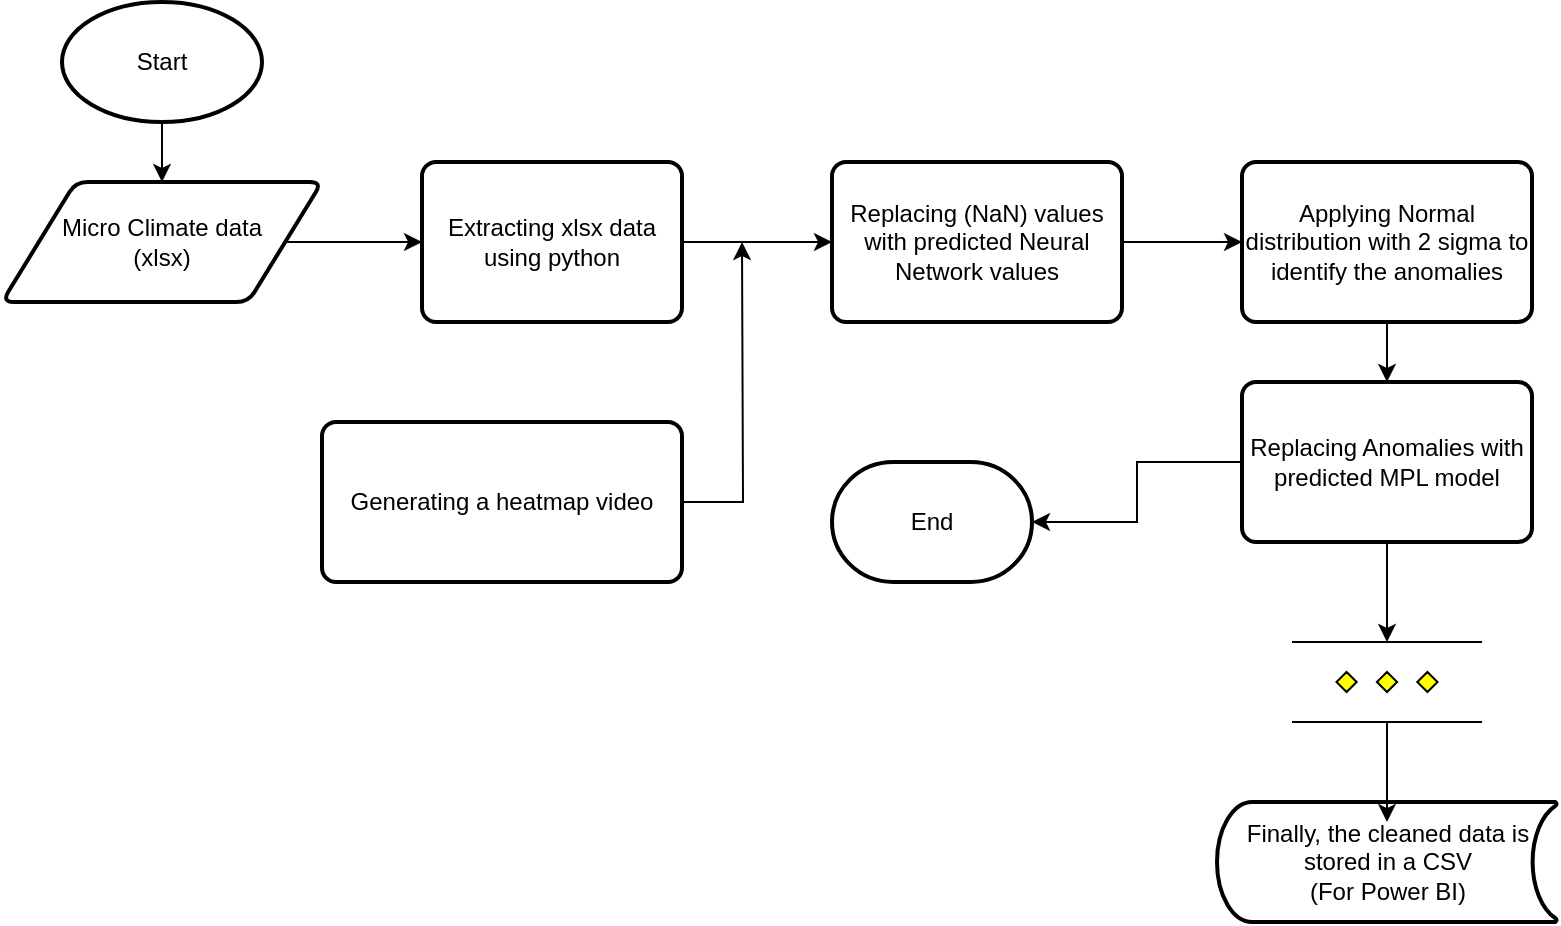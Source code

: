 <mxfile version="24.7.6" pages="3">
  <diagram name="Page-1" id="CPQKaQ21vzjrYLE9x-X7">
    <mxGraphModel dx="1290" dy="618" grid="1" gridSize="10" guides="1" tooltips="1" connect="1" arrows="1" fold="1" page="1" pageScale="1" pageWidth="850" pageHeight="1100" math="0" shadow="0">
      <root>
        <mxCell id="0" />
        <mxCell id="1" parent="0" />
        <mxCell id="3qgU8LnUS7B_zHF55kds-11" style="edgeStyle=orthogonalEdgeStyle;rounded=0;orthogonalLoop=1;jettySize=auto;html=1;exitX=0.5;exitY=1;exitDx=0;exitDy=0;exitPerimeter=0;entryX=0.5;entryY=0;entryDx=0;entryDy=0;" parent="1" source="3qgU8LnUS7B_zHF55kds-3" target="3qgU8LnUS7B_zHF55kds-4" edge="1">
          <mxGeometry relative="1" as="geometry" />
        </mxCell>
        <mxCell id="3qgU8LnUS7B_zHF55kds-3" value="Start" style="strokeWidth=2;html=1;shape=mxgraph.flowchart.start_1;whiteSpace=wrap;" parent="1" vertex="1">
          <mxGeometry x="40" y="40" width="100" height="60" as="geometry" />
        </mxCell>
        <mxCell id="3qgU8LnUS7B_zHF55kds-12" style="edgeStyle=orthogonalEdgeStyle;rounded=0;orthogonalLoop=1;jettySize=auto;html=1;exitX=1;exitY=0.5;exitDx=0;exitDy=0;entryX=0;entryY=0.5;entryDx=0;entryDy=0;" parent="1" source="3qgU8LnUS7B_zHF55kds-4" target="3qgU8LnUS7B_zHF55kds-5" edge="1">
          <mxGeometry relative="1" as="geometry" />
        </mxCell>
        <mxCell id="3qgU8LnUS7B_zHF55kds-4" value="Micro Climate data&lt;div&gt;(xlsx)&lt;/div&gt;" style="shape=parallelogram;html=1;strokeWidth=2;perimeter=parallelogramPerimeter;whiteSpace=wrap;rounded=1;arcSize=12;size=0.23;" parent="1" vertex="1">
          <mxGeometry x="10" y="130" width="160" height="60" as="geometry" />
        </mxCell>
        <mxCell id="3qgU8LnUS7B_zHF55kds-20" style="edgeStyle=orthogonalEdgeStyle;rounded=0;orthogonalLoop=1;jettySize=auto;html=1;exitX=1;exitY=0.5;exitDx=0;exitDy=0;entryX=0;entryY=0.5;entryDx=0;entryDy=0;" parent="1" source="3qgU8LnUS7B_zHF55kds-5" target="3qgU8LnUS7B_zHF55kds-6" edge="1">
          <mxGeometry relative="1" as="geometry" />
        </mxCell>
        <mxCell id="3qgU8LnUS7B_zHF55kds-5" value="Extracting xlsx data using python" style="rounded=1;whiteSpace=wrap;html=1;absoluteArcSize=1;arcSize=14;strokeWidth=2;" parent="1" vertex="1">
          <mxGeometry x="220" y="120" width="130" height="80" as="geometry" />
        </mxCell>
        <mxCell id="3qgU8LnUS7B_zHF55kds-21" style="edgeStyle=orthogonalEdgeStyle;rounded=0;orthogonalLoop=1;jettySize=auto;html=1;exitX=1;exitY=0.5;exitDx=0;exitDy=0;entryX=0;entryY=0.5;entryDx=0;entryDy=0;" parent="1" source="3qgU8LnUS7B_zHF55kds-6" target="3qgU8LnUS7B_zHF55kds-8" edge="1">
          <mxGeometry relative="1" as="geometry" />
        </mxCell>
        <mxCell id="3qgU8LnUS7B_zHF55kds-6" value="Replacing (NaN) values with predicted Neural Network values" style="rounded=1;whiteSpace=wrap;html=1;absoluteArcSize=1;arcSize=14;strokeWidth=2;" parent="1" vertex="1">
          <mxGeometry x="425" y="120" width="145" height="80" as="geometry" />
        </mxCell>
        <mxCell id="3qgU8LnUS7B_zHF55kds-22" style="edgeStyle=orthogonalEdgeStyle;rounded=0;orthogonalLoop=1;jettySize=auto;html=1;exitX=0.5;exitY=1;exitDx=0;exitDy=0;entryX=0.5;entryY=0;entryDx=0;entryDy=0;" parent="1" source="3qgU8LnUS7B_zHF55kds-8" target="3qgU8LnUS7B_zHF55kds-9" edge="1">
          <mxGeometry relative="1" as="geometry" />
        </mxCell>
        <mxCell id="3qgU8LnUS7B_zHF55kds-8" value="Applying Normal distribution with 2 sigma to identify the anomalies" style="rounded=1;whiteSpace=wrap;html=1;absoluteArcSize=1;arcSize=14;strokeWidth=2;" parent="1" vertex="1">
          <mxGeometry x="630" y="120" width="145" height="80" as="geometry" />
        </mxCell>
        <mxCell id="3qgU8LnUS7B_zHF55kds-9" value="Replacing Anomalies with predicted MPL model" style="rounded=1;whiteSpace=wrap;html=1;absoluteArcSize=1;arcSize=14;strokeWidth=2;" parent="1" vertex="1">
          <mxGeometry x="630" y="230" width="145" height="80" as="geometry" />
        </mxCell>
        <mxCell id="3qgU8LnUS7B_zHF55kds-10" value="End" style="strokeWidth=2;html=1;shape=mxgraph.flowchart.terminator;whiteSpace=wrap;" parent="1" vertex="1">
          <mxGeometry x="425" y="270" width="100" height="60" as="geometry" />
        </mxCell>
        <mxCell id="3qgU8LnUS7B_zHF55kds-13" value="Finally, the cleaned data is stored in a CSV&lt;div&gt;(For Power BI)&lt;/div&gt;" style="strokeWidth=2;html=1;shape=mxgraph.flowchart.stored_data;whiteSpace=wrap;" parent="1" vertex="1">
          <mxGeometry x="617.5" y="440" width="170" height="60" as="geometry" />
        </mxCell>
        <mxCell id="3qgU8LnUS7B_zHF55kds-14" value="" style="verticalLabelPosition=bottom;verticalAlign=top;html=1;shape=mxgraph.flowchart.parallel_mode;pointerEvents=1" parent="1" vertex="1">
          <mxGeometry x="655" y="360" width="95" height="40" as="geometry" />
        </mxCell>
        <mxCell id="3qgU8LnUS7B_zHF55kds-16" style="edgeStyle=orthogonalEdgeStyle;rounded=0;orthogonalLoop=1;jettySize=auto;html=1;exitX=0.5;exitY=1;exitDx=0;exitDy=0;entryX=0.5;entryY=0;entryDx=0;entryDy=0;entryPerimeter=0;" parent="1" source="3qgU8LnUS7B_zHF55kds-9" target="3qgU8LnUS7B_zHF55kds-14" edge="1">
          <mxGeometry relative="1" as="geometry" />
        </mxCell>
        <mxCell id="3qgU8LnUS7B_zHF55kds-17" style="edgeStyle=orthogonalEdgeStyle;rounded=0;orthogonalLoop=1;jettySize=auto;html=1;exitX=0.5;exitY=1;exitDx=0;exitDy=0;exitPerimeter=0;entryX=0.5;entryY=0.167;entryDx=0;entryDy=0;entryPerimeter=0;" parent="1" source="3qgU8LnUS7B_zHF55kds-14" target="3qgU8LnUS7B_zHF55kds-13" edge="1">
          <mxGeometry relative="1" as="geometry" />
        </mxCell>
        <mxCell id="3qgU8LnUS7B_zHF55kds-19" style="edgeStyle=orthogonalEdgeStyle;rounded=0;orthogonalLoop=1;jettySize=auto;html=1;exitX=0;exitY=0.5;exitDx=0;exitDy=0;entryX=1;entryY=0.5;entryDx=0;entryDy=0;entryPerimeter=0;" parent="1" source="3qgU8LnUS7B_zHF55kds-9" target="3qgU8LnUS7B_zHF55kds-10" edge="1">
          <mxGeometry relative="1" as="geometry" />
        </mxCell>
        <mxCell id="3qgU8LnUS7B_zHF55kds-25" style="edgeStyle=orthogonalEdgeStyle;rounded=0;orthogonalLoop=1;jettySize=auto;html=1;exitX=1;exitY=0.5;exitDx=0;exitDy=0;" parent="1" source="3qgU8LnUS7B_zHF55kds-24" edge="1">
          <mxGeometry relative="1" as="geometry">
            <mxPoint x="380" y="160" as="targetPoint" />
          </mxGeometry>
        </mxCell>
        <mxCell id="3qgU8LnUS7B_zHF55kds-24" value="Generating a heatmap video" style="rounded=1;whiteSpace=wrap;html=1;absoluteArcSize=1;arcSize=14;strokeWidth=2;" parent="1" vertex="1">
          <mxGeometry x="170" y="250" width="180" height="80" as="geometry" />
        </mxCell>
      </root>
    </mxGraphModel>
  </diagram>
  <diagram id="bIfmprbvg096yZKr9O6m" name="Page-2">
    <mxGraphModel dx="1290" dy="618" grid="1" gridSize="10" guides="1" tooltips="1" connect="1" arrows="1" fold="1" page="1" pageScale="1" pageWidth="850" pageHeight="1100" math="0" shadow="0">
      <root>
        <mxCell id="0" />
        <mxCell id="1" parent="0" />
        <mxCell id="YXyIy0PoRjPtZu4Xh4XD-9" style="edgeStyle=orthogonalEdgeStyle;rounded=0;orthogonalLoop=1;jettySize=auto;html=1;exitX=0.5;exitY=1;exitDx=0;exitDy=0;exitPerimeter=0;entryX=0.5;entryY=0;entryDx=0;entryDy=0;" parent="1" source="6A8pYVgBzi6IYwOFSxFW-1" target="YXyIy0PoRjPtZu4Xh4XD-1" edge="1">
          <mxGeometry relative="1" as="geometry" />
        </mxCell>
        <mxCell id="6A8pYVgBzi6IYwOFSxFW-1" value="Start" style="strokeWidth=2;html=1;shape=mxgraph.flowchart.start_1;whiteSpace=wrap;" parent="1" vertex="1">
          <mxGeometry x="60" y="70" width="100" height="60" as="geometry" />
        </mxCell>
        <mxCell id="YXyIy0PoRjPtZu4Xh4XD-10" style="edgeStyle=orthogonalEdgeStyle;rounded=0;orthogonalLoop=1;jettySize=auto;html=1;exitX=1;exitY=0.5;exitDx=0;exitDy=0;entryX=0;entryY=0.5;entryDx=0;entryDy=0;" parent="1" source="YXyIy0PoRjPtZu4Xh4XD-1" target="YXyIy0PoRjPtZu4Xh4XD-2" edge="1">
          <mxGeometry relative="1" as="geometry" />
        </mxCell>
        <mxCell id="YXyIy0PoRjPtZu4Xh4XD-1" value="Heatmap video" style="rounded=1;whiteSpace=wrap;html=1;absoluteArcSize=1;arcSize=14;strokeWidth=2;" parent="1" vertex="1">
          <mxGeometry x="20" y="180" width="180" height="80" as="geometry" />
        </mxCell>
        <mxCell id="YXyIy0PoRjPtZu4Xh4XD-11" style="edgeStyle=orthogonalEdgeStyle;rounded=0;orthogonalLoop=1;jettySize=auto;html=1;exitX=1;exitY=0.5;exitDx=0;exitDy=0;entryX=0;entryY=0.5;entryDx=0;entryDy=0;" parent="1" source="YXyIy0PoRjPtZu4Xh4XD-2" target="YXyIy0PoRjPtZu4Xh4XD-4" edge="1">
          <mxGeometry relative="1" as="geometry" />
        </mxCell>
        <mxCell id="YXyIy0PoRjPtZu4Xh4XD-2" value="Generating FFT Magnitude spectrum" style="rounded=1;whiteSpace=wrap;html=1;absoluteArcSize=1;arcSize=14;strokeWidth=2;" parent="1" vertex="1">
          <mxGeometry x="245" y="180" width="180" height="80" as="geometry" />
        </mxCell>
        <mxCell id="YXyIy0PoRjPtZu4Xh4XD-12" style="edgeStyle=orthogonalEdgeStyle;rounded=0;orthogonalLoop=1;jettySize=auto;html=1;exitX=1;exitY=0.5;exitDx=0;exitDy=0;entryX=0;entryY=0.5;entryDx=0;entryDy=0;" parent="1" source="YXyIy0PoRjPtZu4Xh4XD-4" target="YXyIy0PoRjPtZu4Xh4XD-5" edge="1">
          <mxGeometry relative="1" as="geometry" />
        </mxCell>
        <mxCell id="YXyIy0PoRjPtZu4Xh4XD-4" value="Applying Shannon-Nyquist Theorem" style="rounded=1;whiteSpace=wrap;html=1;absoluteArcSize=1;arcSize=14;strokeWidth=2;" parent="1" vertex="1">
          <mxGeometry x="470" y="180" width="180" height="80" as="geometry" />
        </mxCell>
        <mxCell id="YXyIy0PoRjPtZu4Xh4XD-5" value="Data-Driven QR sparse sensing" style="rounded=1;whiteSpace=wrap;html=1;absoluteArcSize=1;arcSize=14;strokeWidth=2;" parent="1" vertex="1">
          <mxGeometry x="700" y="180" width="180" height="80" as="geometry" />
        </mxCell>
        <mxCell id="YXyIy0PoRjPtZu4Xh4XD-15" style="edgeStyle=orthogonalEdgeStyle;rounded=0;orthogonalLoop=1;jettySize=auto;html=1;exitX=0.5;exitY=1;exitDx=0;exitDy=0;entryX=0.5;entryY=0;entryDx=0;entryDy=0;" parent="1" source="YXyIy0PoRjPtZu4Xh4XD-7" target="YXyIy0PoRjPtZu4Xh4XD-5" edge="1">
          <mxGeometry relative="1" as="geometry" />
        </mxCell>
        <mxCell id="YXyIy0PoRjPtZu4Xh4XD-7" value="Proper orthogonal Decomposition" style="rounded=1;whiteSpace=wrap;html=1;absoluteArcSize=1;arcSize=14;strokeWidth=2;" parent="1" vertex="1">
          <mxGeometry x="700" y="60" width="180" height="80" as="geometry" />
        </mxCell>
        <mxCell id="YXyIy0PoRjPtZu4Xh4XD-14" style="edgeStyle=orthogonalEdgeStyle;rounded=0;orthogonalLoop=1;jettySize=auto;html=1;exitX=0.5;exitY=1;exitDx=0;exitDy=0;entryX=0.5;entryY=0;entryDx=0;entryDy=0;" parent="1" source="YXyIy0PoRjPtZu4Xh4XD-5" target="VByHmfA631asAowZ6ET6-1" edge="1">
          <mxGeometry relative="1" as="geometry">
            <mxPoint x="790" y="330" as="targetPoint" />
            <mxPoint x="790" y="380" as="sourcePoint" />
          </mxGeometry>
        </mxCell>
        <mxCell id="VByHmfA631asAowZ6ET6-1" value="Remap with the actual sensor locations and drop the remaining sensors" style="rounded=1;whiteSpace=wrap;html=1;absoluteArcSize=1;arcSize=14;strokeWidth=2;" vertex="1" parent="1">
          <mxGeometry x="700" y="310" width="180" height="80" as="geometry" />
        </mxCell>
        <mxCell id="VByHmfA631asAowZ6ET6-2" value="END" style="strokeWidth=2;html=1;shape=mxgraph.flowchart.terminator;whiteSpace=wrap;" vertex="1" parent="1">
          <mxGeometry x="495" y="320" width="130" height="60" as="geometry" />
        </mxCell>
        <mxCell id="VByHmfA631asAowZ6ET6-3" style="edgeStyle=orthogonalEdgeStyle;rounded=0;orthogonalLoop=1;jettySize=auto;html=1;exitX=0;exitY=0.5;exitDx=0;exitDy=0;entryX=1;entryY=0.5;entryDx=0;entryDy=0;entryPerimeter=0;" edge="1" parent="1" source="VByHmfA631asAowZ6ET6-1" target="VByHmfA631asAowZ6ET6-2">
          <mxGeometry relative="1" as="geometry" />
        </mxCell>
      </root>
    </mxGraphModel>
  </diagram>
  <diagram id="-XWt_TtXAiZaCr-iOv5x" name="Page-3">
    <mxGraphModel dx="2140" dy="618" grid="1" gridSize="10" guides="1" tooltips="1" connect="1" arrows="1" fold="1" page="1" pageScale="1" pageWidth="850" pageHeight="1100" math="0" shadow="0">
      <root>
        <mxCell id="0" />
        <mxCell id="1" parent="0" />
        <mxCell id="bBRJLNCdM5mXQR5fsxlJ-1" style="edgeStyle=orthogonalEdgeStyle;rounded=0;orthogonalLoop=1;jettySize=auto;html=1;exitX=0.5;exitY=1;exitDx=0;exitDy=0;exitPerimeter=0;entryX=0.5;entryY=0;entryDx=0;entryDy=0;" edge="1" parent="1" source="Jc-CS8KwICCsV5VVoC7o-1" target="Jc-CS8KwICCsV5VVoC7o-2">
          <mxGeometry relative="1" as="geometry" />
        </mxCell>
        <mxCell id="Jc-CS8KwICCsV5VVoC7o-1" value="Start" style="strokeWidth=2;html=1;shape=mxgraph.flowchart.start_1;whiteSpace=wrap;" vertex="1" parent="1">
          <mxGeometry x="7.5" y="130" width="135" height="60" as="geometry" />
        </mxCell>
        <mxCell id="bBRJLNCdM5mXQR5fsxlJ-2" style="edgeStyle=orthogonalEdgeStyle;rounded=0;orthogonalLoop=1;jettySize=auto;html=1;exitX=1;exitY=0.5;exitDx=0;exitDy=0;" edge="1" parent="1" source="Jc-CS8KwICCsV5VVoC7o-2" target="Jc-CS8KwICCsV5VVoC7o-3">
          <mxGeometry relative="1" as="geometry" />
        </mxCell>
        <mxCell id="Jc-CS8KwICCsV5VVoC7o-2" value="Read the data from Reduced sensors" style="rounded=1;whiteSpace=wrap;html=1;absoluteArcSize=1;arcSize=14;strokeWidth=2;" vertex="1" parent="1">
          <mxGeometry x="-30" y="240" width="210" height="80" as="geometry" />
        </mxCell>
        <mxCell id="bBRJLNCdM5mXQR5fsxlJ-3" style="edgeStyle=orthogonalEdgeStyle;rounded=0;orthogonalLoop=1;jettySize=auto;html=1;exitX=1;exitY=0.5;exitDx=0;exitDy=0;entryX=0;entryY=0.5;entryDx=0;entryDy=0;" edge="1" parent="1" source="Jc-CS8KwICCsV5VVoC7o-3" target="Jc-CS8KwICCsV5VVoC7o-5">
          <mxGeometry relative="1" as="geometry" />
        </mxCell>
        <mxCell id="bBRJLNCdM5mXQR5fsxlJ-5" style="edgeStyle=orthogonalEdgeStyle;rounded=0;orthogonalLoop=1;jettySize=auto;html=1;exitX=0.5;exitY=1;exitDx=0;exitDy=0;entryX=0.5;entryY=0;entryDx=0;entryDy=0;" edge="1" parent="1" source="Jc-CS8KwICCsV5VVoC7o-3" target="Jc-CS8KwICCsV5VVoC7o-4">
          <mxGeometry relative="1" as="geometry" />
        </mxCell>
        <mxCell id="Jc-CS8KwICCsV5VVoC7o-3" value="With the reduced sensors Generate a Neural Network Model but predict all sensors data" style="rounded=1;whiteSpace=wrap;html=1;absoluteArcSize=1;arcSize=14;strokeWidth=2;" vertex="1" parent="1">
          <mxGeometry x="230" y="240" width="180" height="80" as="geometry" />
        </mxCell>
        <mxCell id="Jc-CS8KwICCsV5VVoC7o-4" value="Calcuate the error between predicted data and the actual data" style="rounded=1;whiteSpace=wrap;html=1;absoluteArcSize=1;arcSize=14;strokeWidth=2;" vertex="1" parent="1">
          <mxGeometry x="360" y="380" width="190" height="70" as="geometry" />
        </mxCell>
        <mxCell id="bBRJLNCdM5mXQR5fsxlJ-11" style="edgeStyle=orthogonalEdgeStyle;rounded=0;orthogonalLoop=1;jettySize=auto;html=1;exitX=1;exitY=0.5;exitDx=0;exitDy=0;entryX=0.5;entryY=0;entryDx=0;entryDy=0;" edge="1" parent="1" source="Jc-CS8KwICCsV5VVoC7o-5" target="Jc-CS8KwICCsV5VVoC7o-8">
          <mxGeometry relative="1" as="geometry" />
        </mxCell>
        <mxCell id="Jc-CS8KwICCsV5VVoC7o-5" value="With the predicted data reconstruct the heatmap video" style="rounded=1;whiteSpace=wrap;html=1;absoluteArcSize=1;arcSize=14;strokeWidth=2;" vertex="1" parent="1">
          <mxGeometry x="460" y="240" width="170" height="80" as="geometry" />
        </mxCell>
        <mxCell id="Jc-CS8KwICCsV5VVoC7o-6" value="End" style="strokeWidth=2;html=1;shape=mxgraph.flowchart.terminator;whiteSpace=wrap;" vertex="1" parent="1">
          <mxGeometry x="480" y="560" width="100" height="60" as="geometry" />
        </mxCell>
        <mxCell id="bBRJLNCdM5mXQR5fsxlJ-9" style="edgeStyle=orthogonalEdgeStyle;rounded=0;orthogonalLoop=1;jettySize=auto;html=1;exitX=0;exitY=0.5;exitDx=0;exitDy=0;exitPerimeter=0;entryX=0.25;entryY=1;entryDx=0;entryDy=0;" edge="1" parent="1" source="Jc-CS8KwICCsV5VVoC7o-7" target="Jc-CS8KwICCsV5VVoC7o-3">
          <mxGeometry relative="1" as="geometry" />
        </mxCell>
        <mxCell id="Jc-CS8KwICCsV5VVoC7o-7" value="If the overall and individual error rate is too low with is from 0 to 1 degree for temperature" style="strokeWidth=2;html=1;shape=mxgraph.flowchart.decision;whiteSpace=wrap;" vertex="1" parent="1">
          <mxGeometry x="228.75" y="500" width="182.5" height="180" as="geometry" />
        </mxCell>
        <mxCell id="Jc-CS8KwICCsV5VVoC7o-8" value="Calculate the overall similarity between the reconstructed and original heatmap videos" style="rounded=1;whiteSpace=wrap;html=1;absoluteArcSize=1;arcSize=14;strokeWidth=2;" vertex="1" parent="1">
          <mxGeometry x="610" y="380" width="190" height="70" as="geometry" />
        </mxCell>
        <mxCell id="bBRJLNCdM5mXQR5fsxlJ-6" style="edgeStyle=orthogonalEdgeStyle;rounded=0;orthogonalLoop=1;jettySize=auto;html=1;exitX=0.5;exitY=1;exitDx=0;exitDy=0;entryX=0.5;entryY=0;entryDx=0;entryDy=0;entryPerimeter=0;" edge="1" parent="1" source="Jc-CS8KwICCsV5VVoC7o-4" target="Jc-CS8KwICCsV5VVoC7o-7">
          <mxGeometry relative="1" as="geometry" />
        </mxCell>
        <mxCell id="bBRJLNCdM5mXQR5fsxlJ-7" style="edgeStyle=orthogonalEdgeStyle;rounded=0;orthogonalLoop=1;jettySize=auto;html=1;exitX=1;exitY=0.5;exitDx=0;exitDy=0;exitPerimeter=0;entryX=0;entryY=0.5;entryDx=0;entryDy=0;entryPerimeter=0;" edge="1" parent="1" source="Jc-CS8KwICCsV5VVoC7o-7" target="Jc-CS8KwICCsV5VVoC7o-6">
          <mxGeometry relative="1" as="geometry" />
        </mxCell>
        <mxCell id="bBRJLNCdM5mXQR5fsxlJ-8" value="YES" style="text;html=1;align=center;verticalAlign=middle;resizable=0;points=[];autosize=1;strokeColor=none;fillColor=none;" vertex="1" parent="1">
          <mxGeometry x="400" y="560" width="50" height="30" as="geometry" />
        </mxCell>
        <mxCell id="bBRJLNCdM5mXQR5fsxlJ-10" value="NO" style="text;html=1;align=center;verticalAlign=middle;resizable=0;points=[];autosize=1;strokeColor=none;fillColor=none;" vertex="1" parent="1">
          <mxGeometry x="200" y="535" width="40" height="30" as="geometry" />
        </mxCell>
      </root>
    </mxGraphModel>
  </diagram>
</mxfile>

